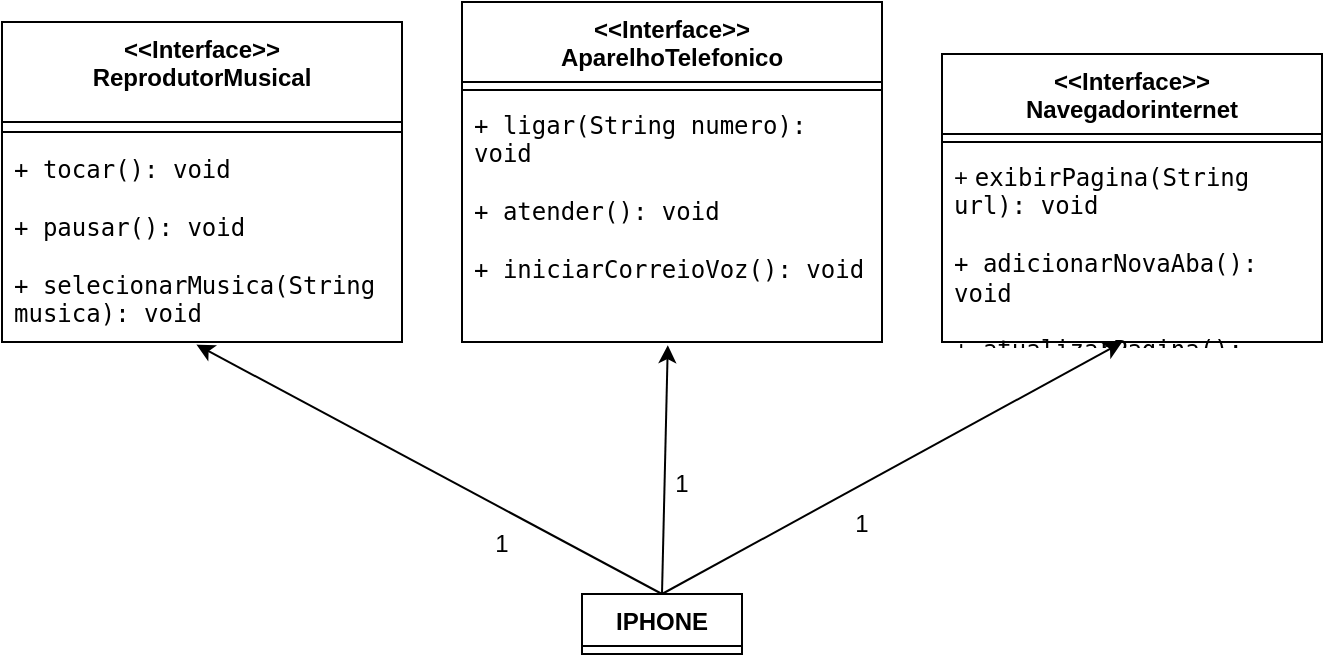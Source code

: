 <mxfile version="24.4.13" type="github">
  <diagram name="Página-1" id="GgxIbPbD1q4lEFRrXC-2">
    <mxGraphModel dx="784" dy="464" grid="1" gridSize="10" guides="1" tooltips="1" connect="1" arrows="1" fold="1" page="1" pageScale="1" pageWidth="827" pageHeight="1169" math="0" shadow="0">
      <root>
        <mxCell id="0" />
        <mxCell id="1" parent="0" />
        <mxCell id="T_NJGK9gBl0dmFUxD0WU-5" value="&amp;lt;&amp;lt;Interface&amp;gt;&amp;gt;&lt;br&gt;&lt;div&gt;ReprodutorMusical&lt;/div&gt;" style="swimlane;fontStyle=1;align=center;verticalAlign=top;childLayout=stackLayout;horizontal=1;startSize=50;horizontalStack=0;resizeParent=1;resizeParentMax=0;resizeLast=0;collapsible=1;marginBottom=0;whiteSpace=wrap;html=1;" vertex="1" parent="1">
          <mxGeometry x="80" y="74" width="200" height="160" as="geometry" />
        </mxCell>
        <mxCell id="T_NJGK9gBl0dmFUxD0WU-7" value="" style="line;strokeWidth=1;fillColor=none;align=left;verticalAlign=middle;spacingTop=-1;spacingLeft=3;spacingRight=3;rotatable=0;labelPosition=right;points=[];portConstraint=eastwest;strokeColor=inherit;" vertex="1" parent="T_NJGK9gBl0dmFUxD0WU-5">
          <mxGeometry y="50" width="200" height="10" as="geometry" />
        </mxCell>
        <mxCell id="T_NJGK9gBl0dmFUxD0WU-8" value="&lt;div&gt;&lt;code&gt;+ tocar(): void&lt;br&gt;&lt;/code&gt;&lt;/div&gt;&lt;div&gt;&lt;code&gt;&lt;br&gt;&lt;/code&gt;&lt;/div&gt;&lt;div&gt;&lt;code&gt;+ pausar()&lt;/code&gt;&lt;code&gt;: void&lt;/code&gt;&lt;/div&gt;&lt;div&gt;&lt;code&gt;&lt;br&gt;&lt;/code&gt;&lt;/div&gt;&lt;div&gt;&lt;code&gt;+ selecionarMusica(String musica)&lt;/code&gt;&lt;code&gt;: void&lt;/code&gt;&lt;/div&gt;" style="text;strokeColor=none;fillColor=none;align=left;verticalAlign=top;spacingLeft=4;spacingRight=4;overflow=hidden;rotatable=0;points=[[0,0.5],[1,0.5]];portConstraint=eastwest;whiteSpace=wrap;html=1;" vertex="1" parent="T_NJGK9gBl0dmFUxD0WU-5">
          <mxGeometry y="60" width="200" height="100" as="geometry" />
        </mxCell>
        <mxCell id="T_NJGK9gBl0dmFUxD0WU-9" value="&lt;div&gt;&amp;lt;&amp;lt;Interface&amp;gt;&amp;gt;&lt;/div&gt;&lt;div&gt;AparelhoTelefonico&lt;/div&gt;" style="swimlane;fontStyle=1;align=center;verticalAlign=top;childLayout=stackLayout;horizontal=1;startSize=40;horizontalStack=0;resizeParent=1;resizeParentMax=0;resizeLast=0;collapsible=1;marginBottom=0;whiteSpace=wrap;html=1;" vertex="1" parent="1">
          <mxGeometry x="310" y="64" width="210" height="170" as="geometry" />
        </mxCell>
        <mxCell id="T_NJGK9gBl0dmFUxD0WU-11" value="" style="line;strokeWidth=1;fillColor=none;align=left;verticalAlign=middle;spacingTop=-1;spacingLeft=3;spacingRight=3;rotatable=0;labelPosition=right;points=[];portConstraint=eastwest;strokeColor=inherit;" vertex="1" parent="T_NJGK9gBl0dmFUxD0WU-9">
          <mxGeometry y="40" width="210" height="8" as="geometry" />
        </mxCell>
        <mxCell id="T_NJGK9gBl0dmFUxD0WU-12" value="&lt;div&gt;&lt;code&gt;+ ligar(String numero)&lt;/code&gt;&lt;code&gt;: void&lt;/code&gt;&lt;/div&gt;&lt;div&gt;&lt;code&gt;&lt;br&gt;&lt;/code&gt;&lt;/div&gt;&lt;div&gt;&lt;code&gt;+ atender()&lt;/code&gt;&lt;code&gt;: void&lt;/code&gt;&lt;/div&gt;&lt;div&gt;&lt;code&gt;&lt;br&gt;&lt;/code&gt;&lt;/div&gt;&lt;code&gt;+ iniciarCorreioVoz()&lt;/code&gt;&lt;code&gt;: void&lt;/code&gt;" style="text;strokeColor=none;fillColor=none;align=left;verticalAlign=top;spacingLeft=4;spacingRight=4;overflow=hidden;rotatable=0;points=[[0,0.5],[1,0.5]];portConstraint=eastwest;whiteSpace=wrap;html=1;" vertex="1" parent="T_NJGK9gBl0dmFUxD0WU-9">
          <mxGeometry y="48" width="210" height="122" as="geometry" />
        </mxCell>
        <mxCell id="T_NJGK9gBl0dmFUxD0WU-13" value="&lt;div&gt;&amp;lt;&amp;lt;Interface&amp;gt;&amp;gt;&lt;/div&gt;&lt;div&gt;Navegadorinternet&lt;/div&gt;" style="swimlane;fontStyle=1;align=center;verticalAlign=top;childLayout=stackLayout;horizontal=1;startSize=40;horizontalStack=0;resizeParent=1;resizeParentMax=0;resizeLast=0;collapsible=1;marginBottom=0;whiteSpace=wrap;html=1;" vertex="1" parent="1">
          <mxGeometry x="550" y="90" width="190" height="144" as="geometry" />
        </mxCell>
        <mxCell id="T_NJGK9gBl0dmFUxD0WU-15" value="" style="line;strokeWidth=1;fillColor=none;align=left;verticalAlign=middle;spacingTop=-1;spacingLeft=3;spacingRight=3;rotatable=0;labelPosition=right;points=[];portConstraint=eastwest;strokeColor=inherit;" vertex="1" parent="T_NJGK9gBl0dmFUxD0WU-13">
          <mxGeometry y="40" width="190" height="8" as="geometry" />
        </mxCell>
        <mxCell id="T_NJGK9gBl0dmFUxD0WU-16" value="+ &lt;code&gt;exibirPagina(String url)&lt;/code&gt;&lt;code&gt;: void&lt;/code&gt;&lt;div&gt;&lt;code&gt;&lt;br&gt;&lt;/code&gt;&lt;/div&gt;&lt;div&gt;&lt;code&gt;+ adicionarNovaAba()&lt;/code&gt;&lt;code&gt;: void&lt;/code&gt;&lt;/div&gt;&lt;div&gt;&lt;code&gt;&lt;br&gt;&lt;/code&gt;&lt;/div&gt;&lt;div&gt;&lt;code&gt;+ atualizarPagina()&lt;/code&gt;&lt;code&gt;: void&lt;/code&gt;&lt;/div&gt;" style="text;strokeColor=none;fillColor=none;align=left;verticalAlign=top;spacingLeft=4;spacingRight=4;overflow=hidden;rotatable=0;points=[[0,0.5],[1,0.5]];portConstraint=eastwest;whiteSpace=wrap;html=1;" vertex="1" parent="T_NJGK9gBl0dmFUxD0WU-13">
          <mxGeometry y="48" width="190" height="96" as="geometry" />
        </mxCell>
        <mxCell id="T_NJGK9gBl0dmFUxD0WU-17" value="IPHONE" style="swimlane;fontStyle=1;align=center;verticalAlign=top;childLayout=stackLayout;horizontal=1;startSize=26;horizontalStack=0;resizeParent=1;resizeParentMax=0;resizeLast=0;collapsible=1;marginBottom=0;whiteSpace=wrap;html=1;" vertex="1" collapsed="1" parent="1">
          <mxGeometry x="370" y="360" width="80" height="30" as="geometry">
            <mxRectangle x="320" y="350" width="160" height="34" as="alternateBounds" />
          </mxGeometry>
        </mxCell>
        <mxCell id="T_NJGK9gBl0dmFUxD0WU-19" value="" style="line;strokeWidth=1;fillColor=none;align=left;verticalAlign=middle;spacingTop=-1;spacingLeft=3;spacingRight=3;rotatable=0;labelPosition=right;points=[];portConstraint=eastwest;strokeColor=inherit;" vertex="1" parent="T_NJGK9gBl0dmFUxD0WU-17">
          <mxGeometry y="26" width="160" height="8" as="geometry" />
        </mxCell>
        <mxCell id="T_NJGK9gBl0dmFUxD0WU-21" value="" style="endArrow=classic;html=1;rounded=0;exitX=0.5;exitY=0;exitDx=0;exitDy=0;entryX=0.486;entryY=1.013;entryDx=0;entryDy=0;entryPerimeter=0;" edge="1" parent="1" source="T_NJGK9gBl0dmFUxD0WU-17" target="T_NJGK9gBl0dmFUxD0WU-8">
          <mxGeometry width="50" height="50" relative="1" as="geometry">
            <mxPoint x="360" y="200" as="sourcePoint" />
            <mxPoint x="410" y="150" as="targetPoint" />
          </mxGeometry>
        </mxCell>
        <mxCell id="T_NJGK9gBl0dmFUxD0WU-22" value="" style="endArrow=classic;html=1;rounded=0;exitX=0.5;exitY=0;exitDx=0;exitDy=0;entryX=0.49;entryY=1.013;entryDx=0;entryDy=0;entryPerimeter=0;" edge="1" parent="1" source="T_NJGK9gBl0dmFUxD0WU-17" target="T_NJGK9gBl0dmFUxD0WU-12">
          <mxGeometry width="50" height="50" relative="1" as="geometry">
            <mxPoint x="360" y="200" as="sourcePoint" />
            <mxPoint x="410" y="150" as="targetPoint" />
          </mxGeometry>
        </mxCell>
        <mxCell id="T_NJGK9gBl0dmFUxD0WU-23" value="" style="endArrow=classic;html=1;rounded=0;entryX=0.474;entryY=1.001;entryDx=0;entryDy=0;entryPerimeter=0;exitX=0.5;exitY=0;exitDx=0;exitDy=0;" edge="1" parent="1" source="T_NJGK9gBl0dmFUxD0WU-17" target="T_NJGK9gBl0dmFUxD0WU-16">
          <mxGeometry width="50" height="50" relative="1" as="geometry">
            <mxPoint x="400" y="350" as="sourcePoint" />
            <mxPoint x="450" y="300" as="targetPoint" />
          </mxGeometry>
        </mxCell>
        <mxCell id="T_NJGK9gBl0dmFUxD0WU-25" value="1" style="text;strokeColor=none;align=center;fillColor=none;html=1;verticalAlign=middle;whiteSpace=wrap;rounded=0;" vertex="1" parent="1">
          <mxGeometry x="300" y="320" width="60" height="30" as="geometry" />
        </mxCell>
        <mxCell id="T_NJGK9gBl0dmFUxD0WU-26" value="1" style="text;strokeColor=none;align=center;fillColor=none;html=1;verticalAlign=middle;whiteSpace=wrap;rounded=0;" vertex="1" parent="1">
          <mxGeometry x="480" y="310" width="60" height="30" as="geometry" />
        </mxCell>
        <mxCell id="T_NJGK9gBl0dmFUxD0WU-27" value="1" style="text;strokeColor=none;align=center;fillColor=none;html=1;verticalAlign=middle;whiteSpace=wrap;rounded=0;" vertex="1" parent="1">
          <mxGeometry x="390" y="290" width="60" height="30" as="geometry" />
        </mxCell>
      </root>
    </mxGraphModel>
  </diagram>
</mxfile>
